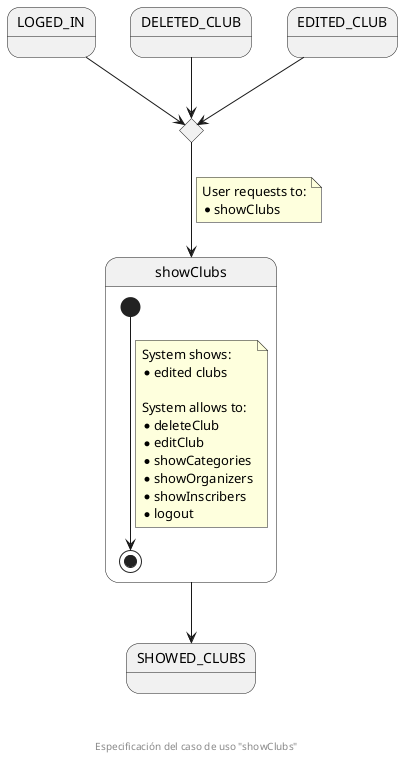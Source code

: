 @startuml
state LOGED_IN
state DELETED_CLUB
state EDITED_CLUB

state enterShowClubsCHC <<choice>>

state showClubs {
  [*] --> [*]
  note on link
    System shows:
    * edited clubs

    System allows to:
    * deleteClub
    * editClub
    * showCategories
    * showOrganizers
    * showInscribers
    * logout
  end note
}
state SHOWED_CLUBS

LOGED_IN --> enterShowClubsCHC
DELETED_CLUB --> enterShowClubsCHC
EDITED_CLUB --> enterShowClubsCHC
enterShowClubsCHC --> showClubs
note on link
  User requests to:
  * showClubs
end note
showClubs --> SHOWED_CLUBS

footer \n\n\n Especificación del caso de uso "showClubs"
@enduml
